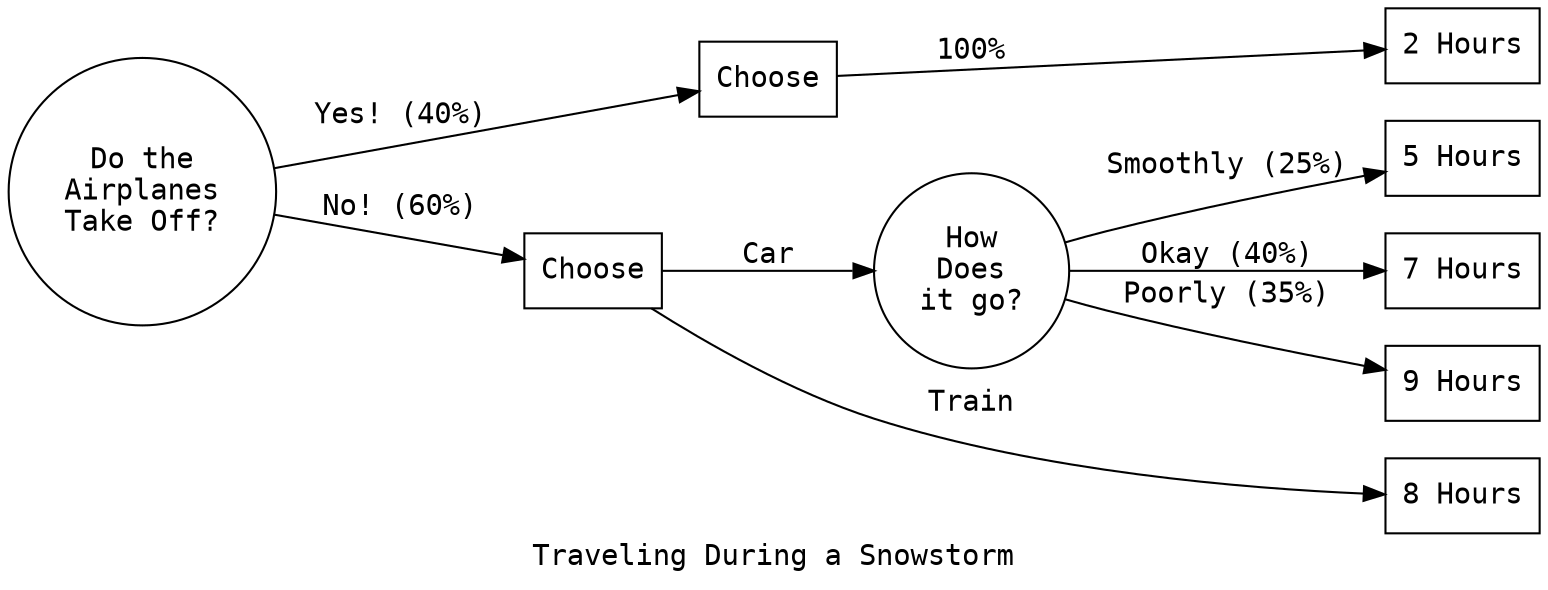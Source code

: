 digraph G {
	graph [
		label = "Traveling During a Snowstorm";
		fontname = inconsolata;
		rankdir = LR;
	];
	node [
		shape = box;
		fontname = inconsolata;
	];
	edge [
		fontname = inconsolata;
	];

	# Nodes
	a [label="Do the\nAirplanes\nTake Off?";shape="circle"];
	a1 [label="Choose"];
	a2 [label="Choose"];
	a -> a1 [label="Yes! (40%)"];
	a -> a2 [label="No! (60%)"];

	aa [label="2 Hours"];
	a1 -> aa [label="100%"];

	ac[label="How\nDoes\nit go?";shape="circle"];
	ac1[label="5 Hours"];
	ac2[label="7 Hours"];
	ac3[label="9 Hours"];

	at1[label="8 Hours"];

	# Subgraphs

	subgraph h{
		rank=same;
		at1;ac1;ac2;ac3;aa;
	}

	# Edges

	a2 -> at1 [label="Train"];
	a2 -> ac [label="Car"];
	ac -> ac1 [label="Smoothly (25%)"];
	ac -> ac2 [label="Okay (40%)"];
	ac -> ac3 [label="Poorly (35%)"];
}
